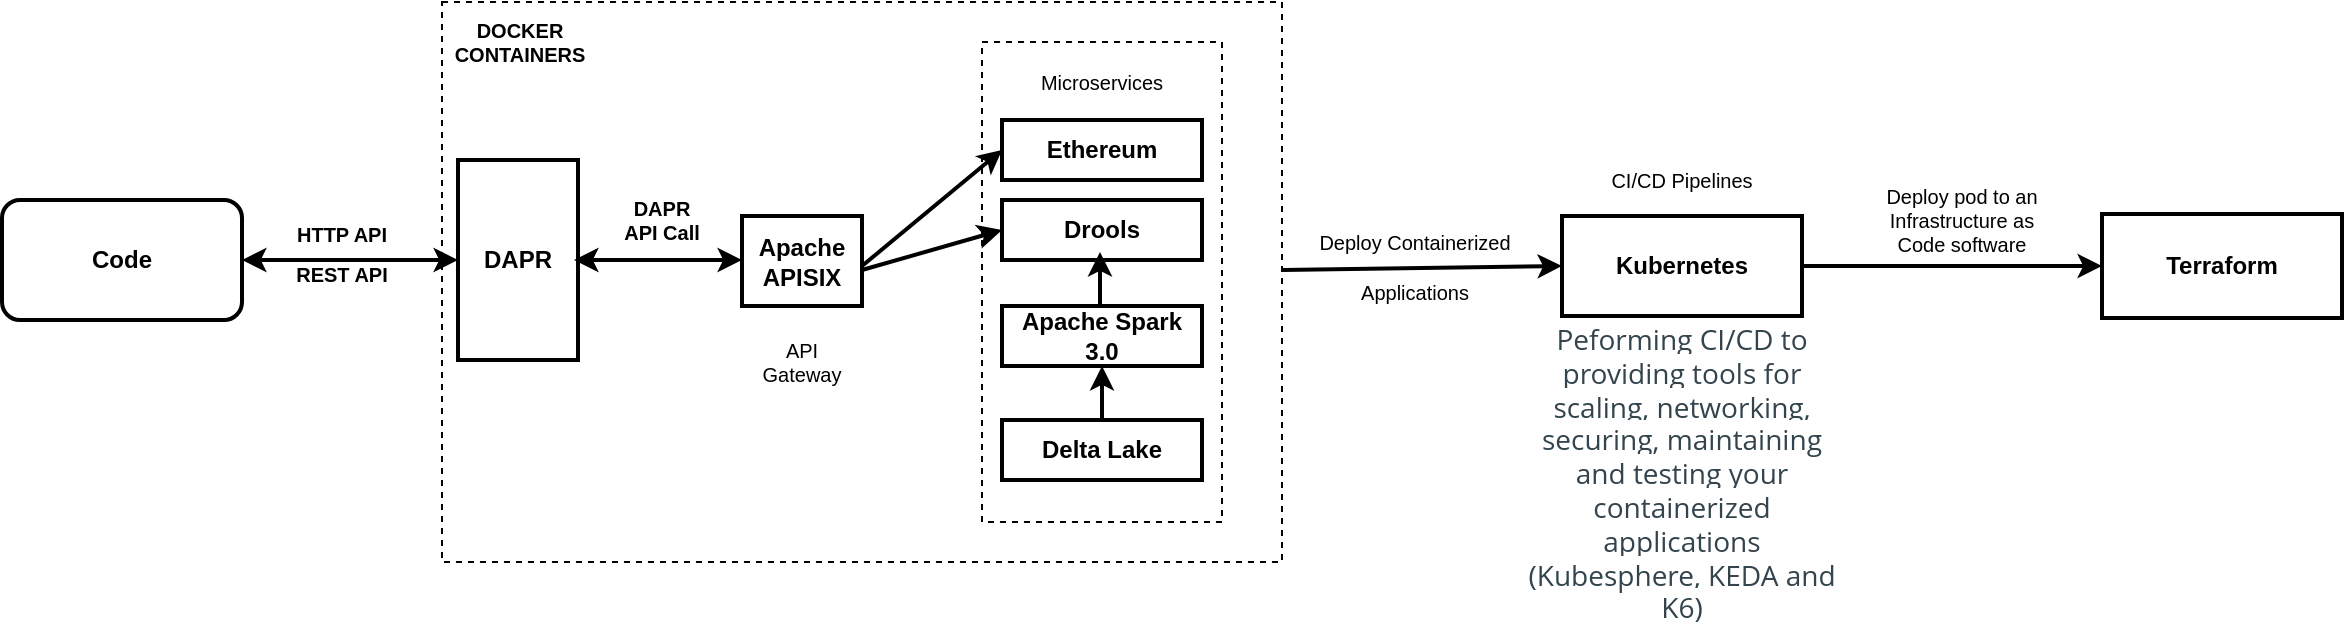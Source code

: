 <mxfile version="14.1.2" type="github">
  <diagram id="_KUrhppYNG84L4hXwcSn" name="Page-1">
    <mxGraphModel dx="868" dy="450" grid="1" gridSize="10" guides="1" tooltips="1" connect="1" arrows="1" fold="1" page="1" pageScale="1" pageWidth="850" pageHeight="1100" math="0" shadow="0">
      <root>
        <mxCell id="0" />
        <mxCell id="1" parent="0" />
        <mxCell id="J2-ld_kEe9FjWChwA-ZW-4" value="" style="rounded=0;whiteSpace=wrap;html=1;dashed=1;" vertex="1" parent="1">
          <mxGeometry x="290" y="70" width="420" height="280" as="geometry" />
        </mxCell>
        <mxCell id="pHDDCbsUpY3U-5ha-6e6-1" value="&lt;b&gt;Code&lt;/b&gt;" style="rounded=1;whiteSpace=wrap;html=1;strokeWidth=2;" parent="1" vertex="1">
          <mxGeometry x="70" y="169" width="120" height="60" as="geometry" />
        </mxCell>
        <mxCell id="pHDDCbsUpY3U-5ha-6e6-2" value="" style="endArrow=classic;startArrow=classic;html=1;strokeWidth=2;exitX=1;exitY=0.5;exitDx=0;exitDy=0;entryX=0;entryY=0.5;entryDx=0;entryDy=0;" parent="1" edge="1" target="J2-ld_kEe9FjWChwA-ZW-15" source="pHDDCbsUpY3U-5ha-6e6-1">
          <mxGeometry width="50" height="50" relative="1" as="geometry">
            <mxPoint x="210" y="199.5" as="sourcePoint" />
            <mxPoint x="260.8" y="199" as="targetPoint" />
          </mxGeometry>
        </mxCell>
        <mxCell id="pHDDCbsUpY3U-5ha-6e6-4" value="&lt;b&gt;Apache APISIX&lt;/b&gt;" style="rounded=0;whiteSpace=wrap;html=1;strokeWidth=2;" parent="1" vertex="1">
          <mxGeometry x="440" y="177" width="60" height="45" as="geometry" />
        </mxCell>
        <mxCell id="J2-ld_kEe9FjWChwA-ZW-3" value="" style="rounded=0;whiteSpace=wrap;html=1;dashed=1;" vertex="1" parent="1">
          <mxGeometry x="560" y="90" width="120" height="240" as="geometry" />
        </mxCell>
        <mxCell id="J2-ld_kEe9FjWChwA-ZW-6" value="&lt;b&gt;Ethereum&lt;/b&gt;" style="rounded=0;whiteSpace=wrap;html=1;strokeWidth=2;" vertex="1" parent="1">
          <mxGeometry x="570" y="129" width="100" height="30" as="geometry" />
        </mxCell>
        <mxCell id="J2-ld_kEe9FjWChwA-ZW-12" value="" style="endArrow=classic;html=1;entryX=0;entryY=0.5;entryDx=0;entryDy=0;strokeWidth=2;" edge="1" parent="1" target="J2-ld_kEe9FjWChwA-ZW-6">
          <mxGeometry width="50" height="50" relative="1" as="geometry">
            <mxPoint x="500" y="202" as="sourcePoint" />
            <mxPoint x="550" y="142" as="targetPoint" />
          </mxGeometry>
        </mxCell>
        <mxCell id="J2-ld_kEe9FjWChwA-ZW-14" value="" style="endArrow=classic;html=1;strokeWidth=2;entryX=0;entryY=0.5;entryDx=0;entryDy=0;" edge="1" parent="1" target="J2-ld_kEe9FjWChwA-ZW-7">
          <mxGeometry width="50" height="50" relative="1" as="geometry">
            <mxPoint x="500" y="204" as="sourcePoint" />
            <mxPoint x="560" y="199" as="targetPoint" />
          </mxGeometry>
        </mxCell>
        <mxCell id="J2-ld_kEe9FjWChwA-ZW-15" value="&lt;b&gt;DAPR&lt;/b&gt;" style="rounded=0;whiteSpace=wrap;html=1;strokeWidth=2;" vertex="1" parent="1">
          <mxGeometry x="298" y="149" width="60" height="100" as="geometry" />
        </mxCell>
        <mxCell id="J2-ld_kEe9FjWChwA-ZW-16" value="" style="endArrow=classic;startArrow=classic;html=1;strokeWidth=2;entryX=0.84;entryY=1.25;entryDx=0;entryDy=0;entryPerimeter=0;" edge="1" parent="1">
          <mxGeometry width="50" height="50" relative="1" as="geometry">
            <mxPoint x="356" y="199" as="sourcePoint" />
            <mxPoint x="440" y="199" as="targetPoint" />
          </mxGeometry>
        </mxCell>
        <mxCell id="J2-ld_kEe9FjWChwA-ZW-17" value="DAPR API Call" style="text;html=1;strokeColor=none;fillColor=none;align=center;verticalAlign=middle;whiteSpace=wrap;rounded=0;dashed=1;fontSize=10;fontStyle=1" vertex="1" parent="1">
          <mxGeometry x="380" y="169" width="40" height="20" as="geometry" />
        </mxCell>
        <mxCell id="J2-ld_kEe9FjWChwA-ZW-18" value="&lt;b&gt;HTTP API&lt;/b&gt;" style="text;html=1;strokeColor=none;fillColor=none;align=center;verticalAlign=middle;whiteSpace=wrap;rounded=0;dashed=1;fontSize=10;" vertex="1" parent="1">
          <mxGeometry x="200" y="176" width="80" height="20" as="geometry" />
        </mxCell>
        <mxCell id="J2-ld_kEe9FjWChwA-ZW-19" value="&lt;b&gt;REST API&lt;/b&gt;" style="text;html=1;strokeColor=none;fillColor=none;align=center;verticalAlign=middle;whiteSpace=wrap;rounded=0;dashed=1;fontSize=10;" vertex="1" parent="1">
          <mxGeometry x="200" y="196" width="80" height="20" as="geometry" />
        </mxCell>
        <mxCell id="J2-ld_kEe9FjWChwA-ZW-20" value="DOCKER CONTAINERS" style="text;html=1;strokeColor=none;fillColor=none;align=center;verticalAlign=middle;whiteSpace=wrap;rounded=0;dashed=1;fontSize=10;fontStyle=1" vertex="1" parent="1">
          <mxGeometry x="298" y="80" width="62" height="20" as="geometry" />
        </mxCell>
        <mxCell id="J2-ld_kEe9FjWChwA-ZW-22" value="Microservices" style="text;html=1;strokeColor=none;fillColor=none;align=center;verticalAlign=middle;whiteSpace=wrap;rounded=0;dashed=1;fontSize=10;" vertex="1" parent="1">
          <mxGeometry x="570" y="100" width="100" height="20" as="geometry" />
        </mxCell>
        <mxCell id="J2-ld_kEe9FjWChwA-ZW-23" value="" style="endArrow=classic;html=1;strokeWidth=2;fontSize=10;entryX=0;entryY=0.5;entryDx=0;entryDy=0;" edge="1" parent="1" target="J2-ld_kEe9FjWChwA-ZW-25">
          <mxGeometry width="50" height="50" relative="1" as="geometry">
            <mxPoint x="710" y="204" as="sourcePoint" />
            <mxPoint x="760" y="204" as="targetPoint" />
          </mxGeometry>
        </mxCell>
        <mxCell id="J2-ld_kEe9FjWChwA-ZW-38" value="" style="edgeStyle=orthogonalEdgeStyle;rounded=0;orthogonalLoop=1;jettySize=auto;html=1;strokeWidth=2;fontSize=10;" edge="1" parent="1" source="J2-ld_kEe9FjWChwA-ZW-25" target="J2-ld_kEe9FjWChwA-ZW-37">
          <mxGeometry relative="1" as="geometry" />
        </mxCell>
        <mxCell id="J2-ld_kEe9FjWChwA-ZW-25" value="&lt;font style=&quot;font-size: 12px&quot;&gt;&lt;b&gt;Kubernetes&lt;/b&gt;&lt;/font&gt;" style="rounded=0;whiteSpace=wrap;html=1;strokeWidth=2;fontSize=10;" vertex="1" parent="1">
          <mxGeometry x="850" y="177" width="120" height="50" as="geometry" />
        </mxCell>
        <mxCell id="J2-ld_kEe9FjWChwA-ZW-33" value="API Gateway" style="text;html=1;strokeColor=none;fillColor=none;align=center;verticalAlign=middle;whiteSpace=wrap;rounded=0;dashed=1;fontSize=10;" vertex="1" parent="1">
          <mxGeometry x="450" y="240" width="40" height="20" as="geometry" />
        </mxCell>
        <mxCell id="J2-ld_kEe9FjWChwA-ZW-34" value="Deploy Containerized" style="text;html=1;align=center;verticalAlign=middle;resizable=0;points=[];autosize=1;fontSize=10;" vertex="1" parent="1">
          <mxGeometry x="721" y="180" width="110" height="20" as="geometry" />
        </mxCell>
        <mxCell id="J2-ld_kEe9FjWChwA-ZW-35" value="&lt;span style=&quot;color: rgb(51 , 68 , 77) ; font-family: &amp;#34;open sans&amp;#34; , sans-serif ; font-size: 14px ; background-color: rgb(255 , 255 , 255)&quot;&gt;Peforming CI/CD to providing tools for scaling, networking, securing, maintaining and testing your containerized applications (Kubesphere, KEDA and K6)&lt;/span&gt;" style="text;html=1;strokeColor=none;fillColor=none;align=center;verticalAlign=middle;whiteSpace=wrap;rounded=0;dashed=1;fontSize=10;" vertex="1" parent="1">
          <mxGeometry x="825" y="260" width="170" height="91" as="geometry" />
        </mxCell>
        <mxCell id="J2-ld_kEe9FjWChwA-ZW-36" value="Applications" style="text;html=1;align=center;verticalAlign=middle;resizable=0;points=[];autosize=1;fontSize=10;" vertex="1" parent="1">
          <mxGeometry x="741" y="205" width="70" height="20" as="geometry" />
        </mxCell>
        <mxCell id="J2-ld_kEe9FjWChwA-ZW-37" value="&lt;b&gt;&lt;font style=&quot;font-size: 12px&quot;&gt;Terraform&lt;/font&gt;&lt;/b&gt;" style="whiteSpace=wrap;html=1;rounded=0;fontSize=10;strokeWidth=2;" vertex="1" parent="1">
          <mxGeometry x="1120" y="176" width="120" height="52" as="geometry" />
        </mxCell>
        <mxCell id="J2-ld_kEe9FjWChwA-ZW-39" value="CI/CD Pipelines" style="text;html=1;strokeColor=none;fillColor=none;align=center;verticalAlign=middle;whiteSpace=wrap;rounded=0;fontSize=10;" vertex="1" parent="1">
          <mxGeometry x="870" y="149" width="80" height="20" as="geometry" />
        </mxCell>
        <mxCell id="J2-ld_kEe9FjWChwA-ZW-40" value="" style="group" vertex="1" connectable="0" parent="1">
          <mxGeometry x="570" y="169" width="100" height="140" as="geometry" />
        </mxCell>
        <mxCell id="J2-ld_kEe9FjWChwA-ZW-7" value="&lt;b&gt;Drools&lt;/b&gt;" style="rounded=0;whiteSpace=wrap;html=1;strokeWidth=2;" vertex="1" parent="J2-ld_kEe9FjWChwA-ZW-40">
          <mxGeometry width="100" height="30" as="geometry" />
        </mxCell>
        <mxCell id="J2-ld_kEe9FjWChwA-ZW-8" value="&lt;b&gt;Apache Spark 3.0&lt;/b&gt;" style="rounded=0;whiteSpace=wrap;html=1;strokeWidth=2;" vertex="1" parent="J2-ld_kEe9FjWChwA-ZW-40">
          <mxGeometry y="53" width="100" height="30" as="geometry" />
        </mxCell>
        <mxCell id="J2-ld_kEe9FjWChwA-ZW-9" value="&lt;b&gt;Delta Lake&lt;/b&gt;" style="rounded=0;whiteSpace=wrap;html=1;strokeWidth=2;" vertex="1" parent="J2-ld_kEe9FjWChwA-ZW-40">
          <mxGeometry y="110" width="100" height="30" as="geometry" />
        </mxCell>
        <mxCell id="J2-ld_kEe9FjWChwA-ZW-41" value="" style="endArrow=classic;html=1;strokeWidth=2;fontSize=10;exitX=0.5;exitY=0;exitDx=0;exitDy=0;entryX=0.5;entryY=1;entryDx=0;entryDy=0;" edge="1" parent="J2-ld_kEe9FjWChwA-ZW-40">
          <mxGeometry width="50" height="50" relative="1" as="geometry">
            <mxPoint x="50" y="110" as="sourcePoint" />
            <mxPoint x="50" y="83" as="targetPoint" />
          </mxGeometry>
        </mxCell>
        <mxCell id="J2-ld_kEe9FjWChwA-ZW-43" value="" style="endArrow=classic;html=1;strokeWidth=2;fontSize=10;exitX=0.5;exitY=0;exitDx=0;exitDy=0;entryX=0.5;entryY=1;entryDx=0;entryDy=0;" edge="1" parent="J2-ld_kEe9FjWChwA-ZW-40">
          <mxGeometry width="50" height="50" relative="1" as="geometry">
            <mxPoint x="49" y="53" as="sourcePoint" />
            <mxPoint x="49" y="26" as="targetPoint" />
          </mxGeometry>
        </mxCell>
        <mxCell id="J2-ld_kEe9FjWChwA-ZW-44" value="Deploy pod to an Infrastructure as Code software" style="text;html=1;strokeColor=none;fillColor=none;align=center;verticalAlign=middle;whiteSpace=wrap;rounded=0;fontSize=10;" vertex="1" parent="1">
          <mxGeometry x="1010" y="169" width="80" height="20" as="geometry" />
        </mxCell>
      </root>
    </mxGraphModel>
  </diagram>
</mxfile>
